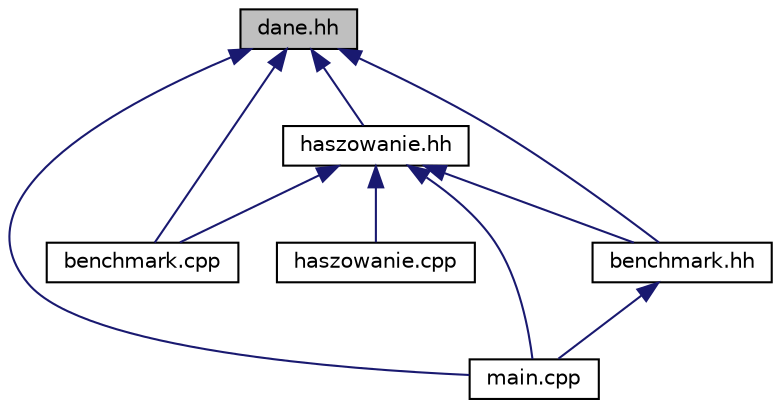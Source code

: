 digraph "dane.hh"
{
  edge [fontname="Helvetica",fontsize="10",labelfontname="Helvetica",labelfontsize="10"];
  node [fontname="Helvetica",fontsize="10",shape=record];
  Node1 [label="dane.hh",height=0.2,width=0.4,color="black", fillcolor="grey75", style="filled", fontcolor="black"];
  Node1 -> Node2 [dir="back",color="midnightblue",fontsize="10",style="solid"];
  Node2 [label="benchmark.cpp",height=0.2,width=0.4,color="black", fillcolor="white", style="filled",URL="$benchmark_8cpp.html"];
  Node1 -> Node3 [dir="back",color="midnightblue",fontsize="10",style="solid"];
  Node3 [label="haszowanie.hh",height=0.2,width=0.4,color="black", fillcolor="white", style="filled",URL="$haszowanie_8hh.html",tooltip="plik przechowyjacy deklaracje klasy tablica oraz deklaracje jej pol i metod. "];
  Node3 -> Node2 [dir="back",color="midnightblue",fontsize="10",style="solid"];
  Node3 -> Node4 [dir="back",color="midnightblue",fontsize="10",style="solid"];
  Node4 [label="benchmark.hh",height=0.2,width=0.4,color="black", fillcolor="white", style="filled",URL="$benchmark_8hh.html",tooltip="definicje funkcji zliczajacych czas operacji wypelnienia tablic haszujacych "];
  Node4 -> Node5 [dir="back",color="midnightblue",fontsize="10",style="solid"];
  Node5 [label="main.cpp",height=0.2,width=0.4,color="black", fillcolor="white", style="filled",URL="$main_8cpp.html"];
  Node3 -> Node6 [dir="back",color="midnightblue",fontsize="10",style="solid"];
  Node6 [label="haszowanie.cpp",height=0.2,width=0.4,color="black", fillcolor="white", style="filled",URL="$haszowanie_8cpp.html"];
  Node3 -> Node5 [dir="back",color="midnightblue",fontsize="10",style="solid"];
  Node1 -> Node4 [dir="back",color="midnightblue",fontsize="10",style="solid"];
  Node1 -> Node5 [dir="back",color="midnightblue",fontsize="10",style="solid"];
}
